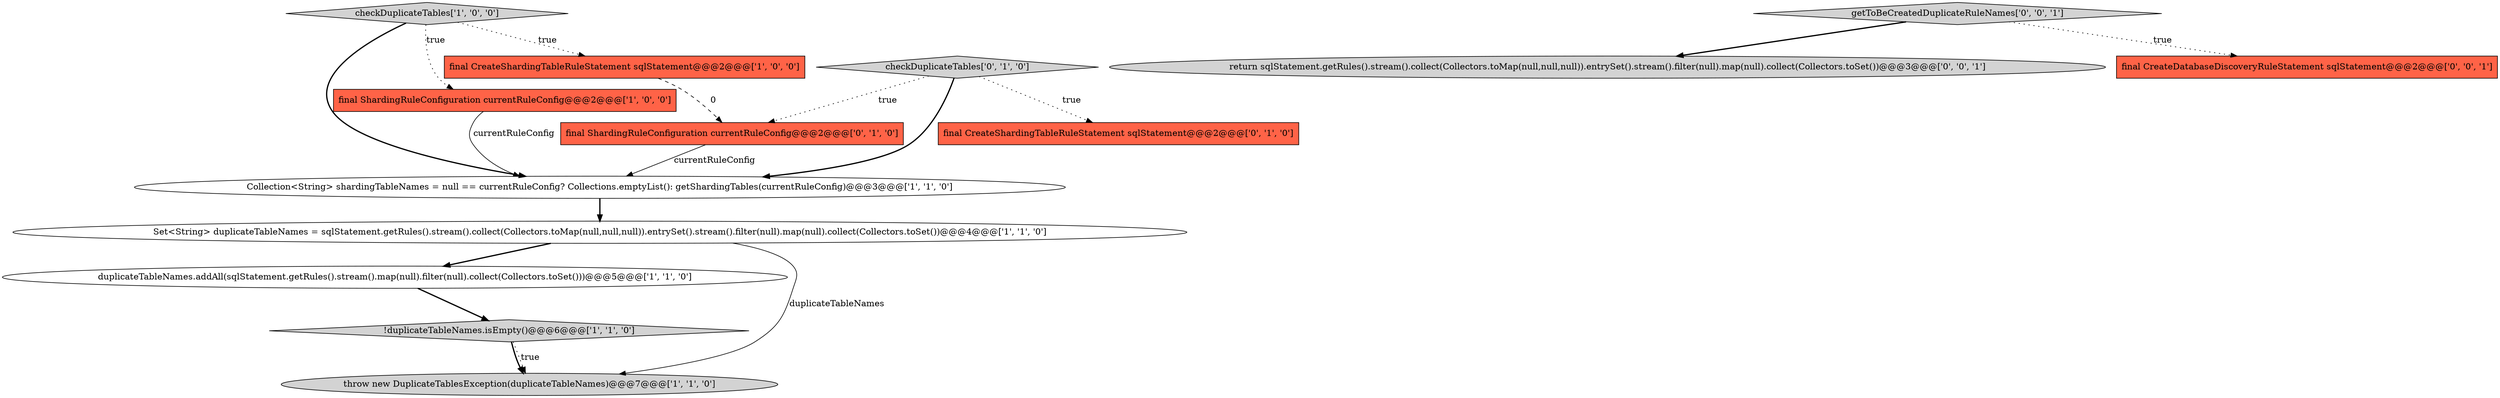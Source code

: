 digraph {
0 [style = filled, label = "duplicateTableNames.addAll(sqlStatement.getRules().stream().map(null).filter(null).collect(Collectors.toSet()))@@@5@@@['1', '1', '0']", fillcolor = white, shape = ellipse image = "AAA0AAABBB1BBB"];
5 [style = filled, label = "final CreateShardingTableRuleStatement sqlStatement@@@2@@@['1', '0', '0']", fillcolor = tomato, shape = box image = "AAA1AAABBB1BBB"];
3 [style = filled, label = "checkDuplicateTables['1', '0', '0']", fillcolor = lightgray, shape = diamond image = "AAA0AAABBB1BBB"];
6 [style = filled, label = "throw new DuplicateTablesException(duplicateTableNames)@@@7@@@['1', '1', '0']", fillcolor = lightgray, shape = ellipse image = "AAA0AAABBB1BBB"];
13 [style = filled, label = "return sqlStatement.getRules().stream().collect(Collectors.toMap(null,null,null)).entrySet().stream().filter(null).map(null).collect(Collectors.toSet())@@@3@@@['0', '0', '1']", fillcolor = lightgray, shape = ellipse image = "AAA0AAABBB3BBB"];
4 [style = filled, label = "final ShardingRuleConfiguration currentRuleConfig@@@2@@@['1', '0', '0']", fillcolor = tomato, shape = box image = "AAA0AAABBB1BBB"];
9 [style = filled, label = "checkDuplicateTables['0', '1', '0']", fillcolor = lightgray, shape = diamond image = "AAA0AAABBB2BBB"];
8 [style = filled, label = "final CreateShardingTableRuleStatement sqlStatement@@@2@@@['0', '1', '0']", fillcolor = tomato, shape = box image = "AAA0AAABBB2BBB"];
11 [style = filled, label = "getToBeCreatedDuplicateRuleNames['0', '0', '1']", fillcolor = lightgray, shape = diamond image = "AAA0AAABBB3BBB"];
1 [style = filled, label = "!duplicateTableNames.isEmpty()@@@6@@@['1', '1', '0']", fillcolor = lightgray, shape = diamond image = "AAA0AAABBB1BBB"];
10 [style = filled, label = "final ShardingRuleConfiguration currentRuleConfig@@@2@@@['0', '1', '0']", fillcolor = tomato, shape = box image = "AAA1AAABBB2BBB"];
12 [style = filled, label = "final CreateDatabaseDiscoveryRuleStatement sqlStatement@@@2@@@['0', '0', '1']", fillcolor = tomato, shape = box image = "AAA0AAABBB3BBB"];
2 [style = filled, label = "Collection<String> shardingTableNames = null == currentRuleConfig? Collections.emptyList(): getShardingTables(currentRuleConfig)@@@3@@@['1', '1', '0']", fillcolor = white, shape = ellipse image = "AAA0AAABBB1BBB"];
7 [style = filled, label = "Set<String> duplicateTableNames = sqlStatement.getRules().stream().collect(Collectors.toMap(null,null,null)).entrySet().stream().filter(null).map(null).collect(Collectors.toSet())@@@4@@@['1', '1', '0']", fillcolor = white, shape = ellipse image = "AAA0AAABBB1BBB"];
10->2 [style = solid, label="currentRuleConfig"];
3->4 [style = dotted, label="true"];
1->6 [style = dotted, label="true"];
7->0 [style = bold, label=""];
1->6 [style = bold, label=""];
3->5 [style = dotted, label="true"];
2->7 [style = bold, label=""];
9->8 [style = dotted, label="true"];
3->2 [style = bold, label=""];
5->10 [style = dashed, label="0"];
9->10 [style = dotted, label="true"];
9->2 [style = bold, label=""];
4->2 [style = solid, label="currentRuleConfig"];
0->1 [style = bold, label=""];
11->13 [style = bold, label=""];
11->12 [style = dotted, label="true"];
7->6 [style = solid, label="duplicateTableNames"];
}

